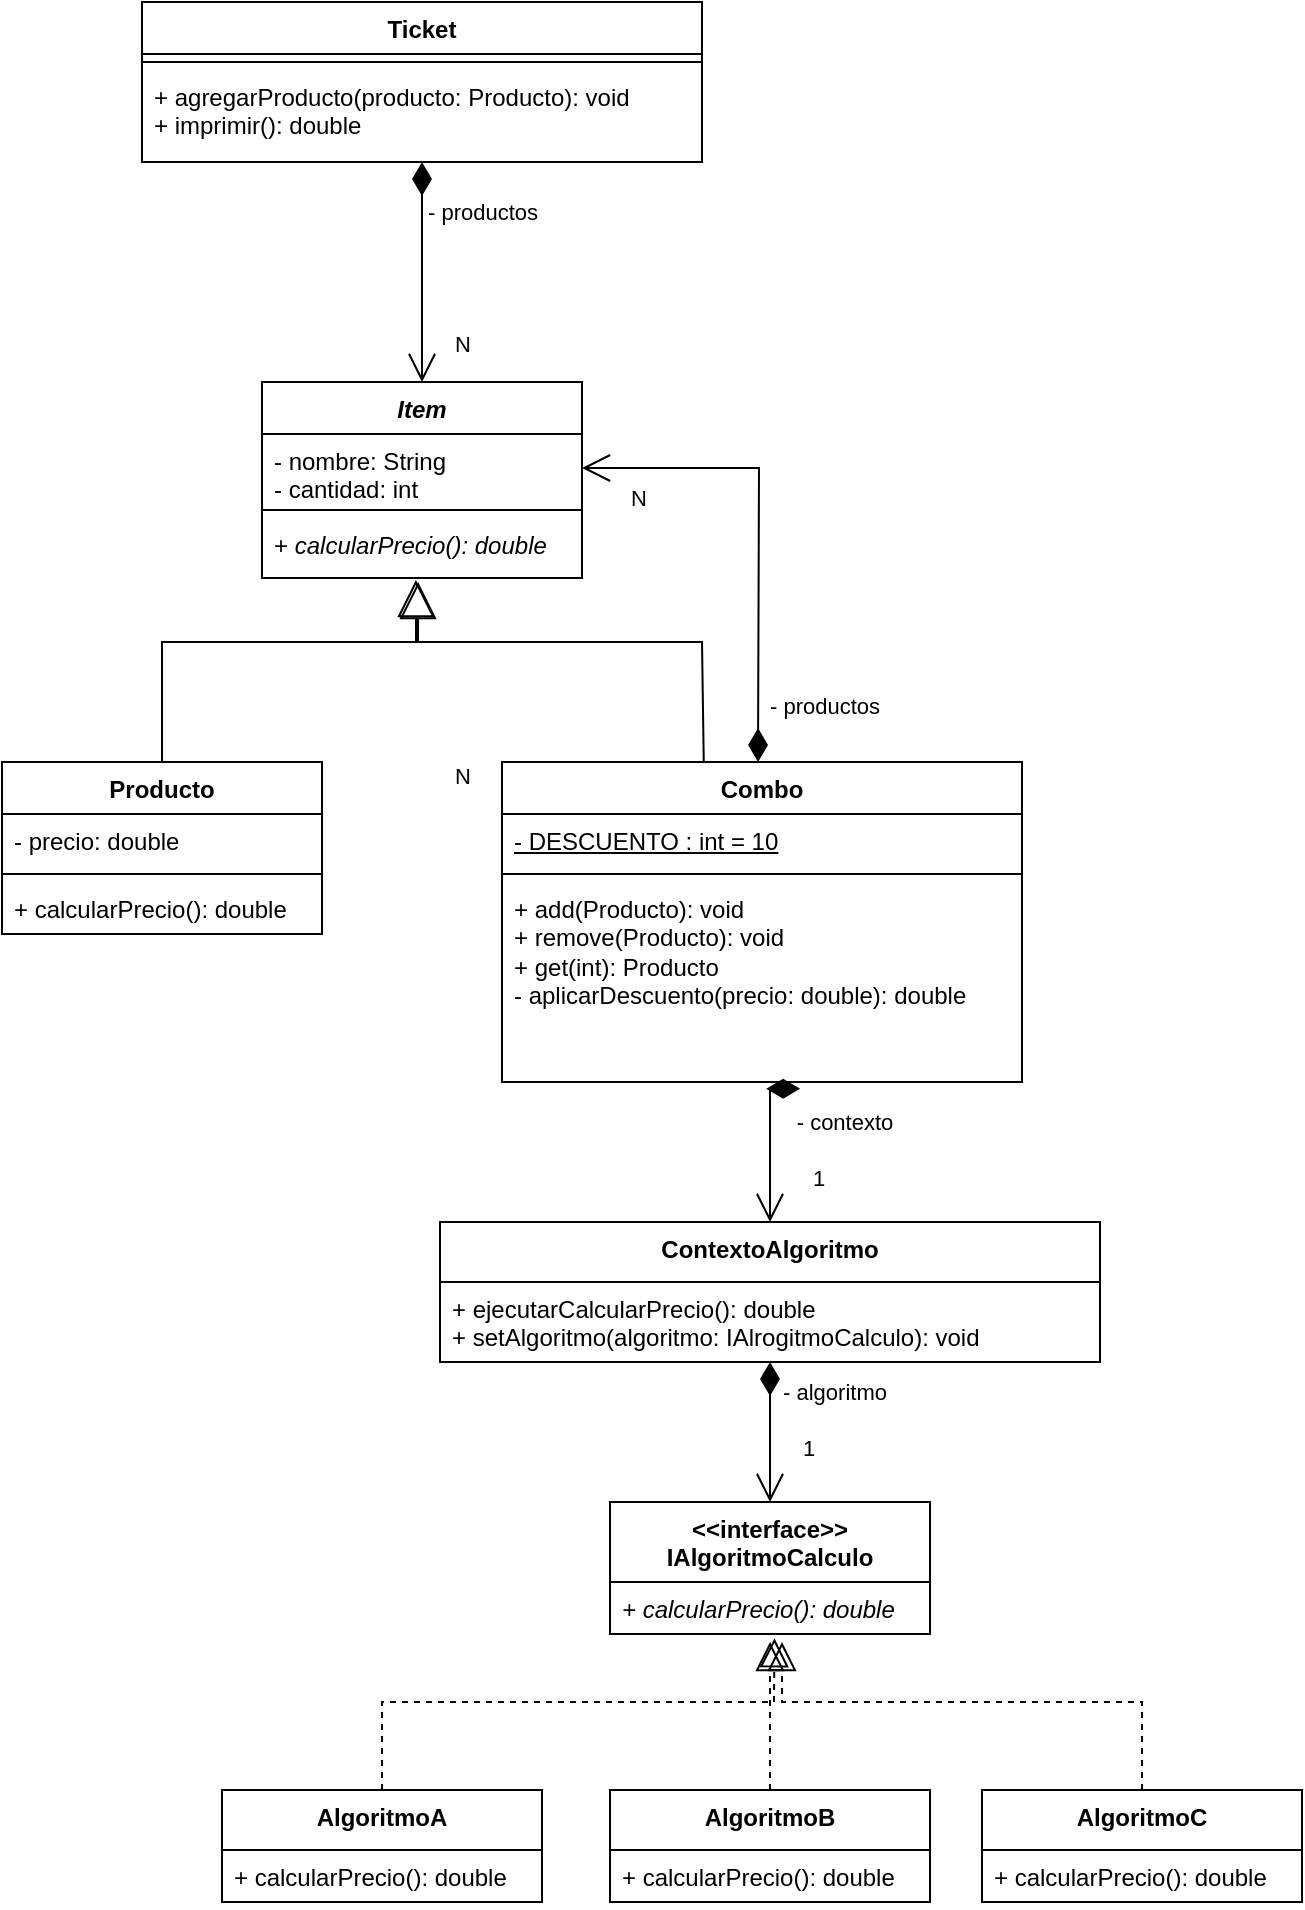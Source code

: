 <?xml version="1.0" encoding="UTF-8"?>
<mxfile version="21.8.2" type="google"><diagram id="C5RBs43oDa-KdzZeNtuy" name="Page-1"><mxGraphModel dx="954" dy="549" grid="1" gridSize="10" guides="1" tooltips="1" connect="1" arrows="1" fold="1" page="1" pageScale="1" pageWidth="827" pageHeight="1169" math="0" shadow="0"><root><mxCell id="WIyWlLk6GJQsqaUBKTNV-0"/><mxCell id="WIyWlLk6GJQsqaUBKTNV-1" parent="WIyWlLk6GJQsqaUBKTNV-0"/><mxCell id="hFOGOlqRif50VqdnHlU8-0" value="&lt;i&gt;Item&lt;/i&gt;" style="swimlane;fontStyle=1;align=center;verticalAlign=top;childLayout=stackLayout;horizontal=1;startSize=26;horizontalStack=0;resizeParent=1;resizeParentMax=0;resizeLast=0;collapsible=1;marginBottom=0;whiteSpace=wrap;html=1;" parent="WIyWlLk6GJQsqaUBKTNV-1" vertex="1"><mxGeometry x="230" y="250" width="160" height="98" as="geometry"/></mxCell><mxCell id="hFOGOlqRif50VqdnHlU8-1" value="- nombre: String&lt;br&gt;- cantidad: int" style="text;strokeColor=none;fillColor=none;align=left;verticalAlign=top;spacingLeft=4;spacingRight=4;overflow=hidden;rotatable=0;points=[[0,0.5],[1,0.5]];portConstraint=eastwest;whiteSpace=wrap;html=1;" parent="hFOGOlqRif50VqdnHlU8-0" vertex="1"><mxGeometry y="26" width="160" height="34" as="geometry"/></mxCell><mxCell id="hFOGOlqRif50VqdnHlU8-2" value="" style="line;strokeWidth=1;fillColor=none;align=left;verticalAlign=middle;spacingTop=-1;spacingLeft=3;spacingRight=3;rotatable=0;labelPosition=right;points=[];portConstraint=eastwest;strokeColor=inherit;" parent="hFOGOlqRif50VqdnHlU8-0" vertex="1"><mxGeometry y="60" width="160" height="8" as="geometry"/></mxCell><mxCell id="hFOGOlqRif50VqdnHlU8-3" value="+&lt;i&gt; calcularPrecio(): double&lt;br&gt;&lt;/i&gt;" style="text;strokeColor=none;fillColor=none;align=left;verticalAlign=top;spacingLeft=4;spacingRight=4;overflow=hidden;rotatable=0;points=[[0,0.5],[1,0.5]];portConstraint=eastwest;whiteSpace=wrap;html=1;" parent="hFOGOlqRif50VqdnHlU8-0" vertex="1"><mxGeometry y="68" width="160" height="30" as="geometry"/></mxCell><mxCell id="hFOGOlqRif50VqdnHlU8-4" value="Producto" style="swimlane;fontStyle=1;align=center;verticalAlign=top;childLayout=stackLayout;horizontal=1;startSize=26;horizontalStack=0;resizeParent=1;resizeParentMax=0;resizeLast=0;collapsible=1;marginBottom=0;whiteSpace=wrap;html=1;" parent="WIyWlLk6GJQsqaUBKTNV-1" vertex="1"><mxGeometry x="100" y="440" width="160" height="86" as="geometry"/></mxCell><mxCell id="hFOGOlqRif50VqdnHlU8-5" value="- precio: double&amp;nbsp;" style="text;strokeColor=none;fillColor=none;align=left;verticalAlign=top;spacingLeft=4;spacingRight=4;overflow=hidden;rotatable=0;points=[[0,0.5],[1,0.5]];portConstraint=eastwest;whiteSpace=wrap;html=1;" parent="hFOGOlqRif50VqdnHlU8-4" vertex="1"><mxGeometry y="26" width="160" height="26" as="geometry"/></mxCell><mxCell id="hFOGOlqRif50VqdnHlU8-6" value="" style="line;strokeWidth=1;fillColor=none;align=left;verticalAlign=middle;spacingTop=-1;spacingLeft=3;spacingRight=3;rotatable=0;labelPosition=right;points=[];portConstraint=eastwest;strokeColor=inherit;" parent="hFOGOlqRif50VqdnHlU8-4" vertex="1"><mxGeometry y="52" width="160" height="8" as="geometry"/></mxCell><mxCell id="hFOGOlqRif50VqdnHlU8-7" value="+ calcularPrecio(): double" style="text;strokeColor=none;fillColor=none;align=left;verticalAlign=top;spacingLeft=4;spacingRight=4;overflow=hidden;rotatable=0;points=[[0,0.5],[1,0.5]];portConstraint=eastwest;whiteSpace=wrap;html=1;" parent="hFOGOlqRif50VqdnHlU8-4" vertex="1"><mxGeometry y="60" width="160" height="26" as="geometry"/></mxCell><mxCell id="hFOGOlqRif50VqdnHlU8-8" value="Combo" style="swimlane;fontStyle=1;align=center;verticalAlign=top;childLayout=stackLayout;horizontal=1;startSize=26;horizontalStack=0;resizeParent=1;resizeParentMax=0;resizeLast=0;collapsible=1;marginBottom=0;whiteSpace=wrap;html=1;" parent="WIyWlLk6GJQsqaUBKTNV-1" vertex="1"><mxGeometry x="350" y="440" width="260" height="160" as="geometry"/></mxCell><mxCell id="hFOGOlqRif50VqdnHlU8-9" value="&lt;u&gt;- DESCUENTO : int = 10&lt;/u&gt;&amp;nbsp;" style="text;strokeColor=none;fillColor=none;align=left;verticalAlign=top;spacingLeft=4;spacingRight=4;overflow=hidden;rotatable=0;points=[[0,0.5],[1,0.5]];portConstraint=eastwest;whiteSpace=wrap;html=1;" parent="hFOGOlqRif50VqdnHlU8-8" vertex="1"><mxGeometry y="26" width="260" height="26" as="geometry"/></mxCell><mxCell id="hFOGOlqRif50VqdnHlU8-10" value="" style="line;strokeWidth=1;fillColor=none;align=left;verticalAlign=middle;spacingTop=-1;spacingLeft=3;spacingRight=3;rotatable=0;labelPosition=right;points=[];portConstraint=eastwest;strokeColor=inherit;" parent="hFOGOlqRif50VqdnHlU8-8" vertex="1"><mxGeometry y="52" width="260" height="8" as="geometry"/></mxCell><mxCell id="hFOGOlqRif50VqdnHlU8-11" value="+ add(Producto): void&lt;br&gt;+ remove(Producto): void&lt;br&gt;+ get(int): Producto&lt;br&gt;- aplicarDescuento(precio: double): double" style="text;strokeColor=none;fillColor=none;align=left;verticalAlign=top;spacingLeft=4;spacingRight=4;overflow=hidden;rotatable=0;points=[[0,0.5],[1,0.5]];portConstraint=eastwest;whiteSpace=wrap;html=1;" parent="hFOGOlqRif50VqdnHlU8-8" vertex="1"><mxGeometry y="60" width="260" height="100" as="geometry"/></mxCell><mxCell id="hFOGOlqRif50VqdnHlU8-13" value="" style="endArrow=block;endSize=16;endFill=0;html=1;rounded=0;entryX=0.488;entryY=1.067;entryDx=0;entryDy=0;entryPerimeter=0;exitX=0.5;exitY=0;exitDx=0;exitDy=0;" parent="WIyWlLk6GJQsqaUBKTNV-1" source="hFOGOlqRif50VqdnHlU8-4" target="hFOGOlqRif50VqdnHlU8-3" edge="1"><mxGeometry width="160" relative="1" as="geometry"><mxPoint x="210.0" y="440" as="sourcePoint"/><mxPoint x="297.3" y="343" as="targetPoint"/><Array as="points"><mxPoint x="180" y="380"/><mxPoint x="308" y="380"/></Array></mxGeometry></mxCell><mxCell id="hFOGOlqRif50VqdnHlU8-14" value="" style="endArrow=block;endSize=16;endFill=0;html=1;rounded=0;entryX=0.481;entryY=1.033;entryDx=0;entryDy=0;entryPerimeter=0;exitX=0.388;exitY=0;exitDx=0;exitDy=0;exitPerimeter=0;" parent="WIyWlLk6GJQsqaUBKTNV-1" source="hFOGOlqRif50VqdnHlU8-8" target="hFOGOlqRif50VqdnHlU8-3" edge="1"><mxGeometry width="160" relative="1" as="geometry"><mxPoint x="222" y="450" as="sourcePoint"/><mxPoint x="297" y="348" as="targetPoint"/><Array as="points"><mxPoint x="450" y="380"/><mxPoint x="307" y="380"/></Array></mxGeometry></mxCell><mxCell id="hFOGOlqRif50VqdnHlU8-15" value="" style="endArrow=open;html=1;endSize=12;startArrow=diamondThin;startSize=14;startFill=1;edgeStyle=orthogonalEdgeStyle;align=left;verticalAlign=bottom;rounded=0;entryX=1;entryY=0.5;entryDx=0;entryDy=0;" parent="WIyWlLk6GJQsqaUBKTNV-1" target="hFOGOlqRif50VqdnHlU8-1" edge="1"><mxGeometry x="-1" y="3" relative="1" as="geometry"><mxPoint x="478" y="440" as="sourcePoint"/><mxPoint x="470" y="200" as="targetPoint"/></mxGeometry></mxCell><mxCell id="hFOGOlqRif50VqdnHlU8-16" value="N" style="edgeLabel;html=1;align=center;verticalAlign=middle;resizable=0;points=[];" parent="hFOGOlqRif50VqdnHlU8-15" vertex="1" connectable="0"><mxGeometry x="-0.642" y="-3" relative="1" as="geometry"><mxPoint x="-151" y="-167" as="offset"/></mxGeometry></mxCell><mxCell id="hFOGOlqRif50VqdnHlU8-17" value="- productos" style="edgeLabel;html=1;align=center;verticalAlign=middle;resizable=0;points=[];" parent="hFOGOlqRif50VqdnHlU8-15" vertex="1" connectable="0"><mxGeometry x="-0.082" y="-1" relative="1" as="geometry"><mxPoint x="31" y="80" as="offset"/></mxGeometry></mxCell><mxCell id="BwqbFVH-6mC94Sc0PxEY-0" value="Ticket" style="swimlane;fontStyle=1;align=center;verticalAlign=top;childLayout=stackLayout;horizontal=1;startSize=26;horizontalStack=0;resizeParent=1;resizeParentMax=0;resizeLast=0;collapsible=1;marginBottom=0;whiteSpace=wrap;html=1;" parent="WIyWlLk6GJQsqaUBKTNV-1" vertex="1"><mxGeometry x="170" y="60" width="280" height="80" as="geometry"/></mxCell><mxCell id="BwqbFVH-6mC94Sc0PxEY-2" value="" style="line;strokeWidth=1;fillColor=none;align=left;verticalAlign=middle;spacingTop=-1;spacingLeft=3;spacingRight=3;rotatable=0;labelPosition=right;points=[];portConstraint=eastwest;strokeColor=inherit;" parent="BwqbFVH-6mC94Sc0PxEY-0" vertex="1"><mxGeometry y="26" width="280" height="8" as="geometry"/></mxCell><mxCell id="BwqbFVH-6mC94Sc0PxEY-3" value="+ agregarProducto(producto: Producto): void&lt;br&gt;+ imprimir(): double" style="text;strokeColor=none;fillColor=none;align=left;verticalAlign=top;spacingLeft=4;spacingRight=4;overflow=hidden;rotatable=0;points=[[0,0.5],[1,0.5]];portConstraint=eastwest;whiteSpace=wrap;html=1;" parent="BwqbFVH-6mC94Sc0PxEY-0" vertex="1"><mxGeometry y="34" width="280" height="46" as="geometry"/></mxCell><mxCell id="BwqbFVH-6mC94Sc0PxEY-11" value="" style="endArrow=open;html=1;endSize=12;startArrow=diamondThin;startSize=14;startFill=1;edgeStyle=orthogonalEdgeStyle;align=left;verticalAlign=bottom;rounded=0;entryX=0.5;entryY=0;entryDx=0;entryDy=0;exitX=0.5;exitY=1;exitDx=0;exitDy=0;exitPerimeter=0;" parent="WIyWlLk6GJQsqaUBKTNV-1" source="BwqbFVH-6mC94Sc0PxEY-3" target="hFOGOlqRif50VqdnHlU8-0" edge="1"><mxGeometry x="-1" y="3" relative="1" as="geometry"><mxPoint x="480" y="180" as="sourcePoint"/><mxPoint x="540" y="110" as="targetPoint"/></mxGeometry></mxCell><mxCell id="BwqbFVH-6mC94Sc0PxEY-13" value="- productos" style="edgeLabel;html=1;align=center;verticalAlign=middle;resizable=0;points=[];" parent="BwqbFVH-6mC94Sc0PxEY-11" connectable="0" vertex="1"><mxGeometry x="-0.082" y="-1" relative="1" as="geometry"><mxPoint x="31" y="-26" as="offset"/></mxGeometry></mxCell><mxCell id="BwqbFVH-6mC94Sc0PxEY-14" value="N" style="edgeLabel;html=1;align=center;verticalAlign=middle;resizable=0;points=[];" parent="WIyWlLk6GJQsqaUBKTNV-1" connectable="0" vertex="1"><mxGeometry x="440.002" y="310.0" as="geometry"><mxPoint x="-22" y="-2" as="offset"/></mxGeometry></mxCell><mxCell id="6fPvIPavMPDdu9vawZps-1" value="&amp;lt;&amp;lt;interface&amp;gt;&amp;gt;&lt;br&gt;IAlgoritmoCalculo" style="swimlane;fontStyle=1;align=center;verticalAlign=top;childLayout=stackLayout;horizontal=1;startSize=40;horizontalStack=0;resizeParent=1;resizeParentMax=0;resizeLast=0;collapsible=1;marginBottom=0;whiteSpace=wrap;html=1;" parent="WIyWlLk6GJQsqaUBKTNV-1" vertex="1"><mxGeometry x="404" y="810" width="160" height="66" as="geometry"/></mxCell><mxCell id="6fPvIPavMPDdu9vawZps-4" value="&lt;i&gt;+ calcularPrecio(): double&lt;/i&gt;" style="text;strokeColor=none;fillColor=none;align=left;verticalAlign=top;spacingLeft=4;spacingRight=4;overflow=hidden;rotatable=0;points=[[0,0.5],[1,0.5]];portConstraint=eastwest;whiteSpace=wrap;html=1;" parent="6fPvIPavMPDdu9vawZps-1" vertex="1"><mxGeometry y="40" width="160" height="26" as="geometry"/></mxCell><mxCell id="6fPvIPavMPDdu9vawZps-5" value="AlgoritmoA" style="swimlane;fontStyle=1;align=center;verticalAlign=top;childLayout=stackLayout;horizontal=1;startSize=30;horizontalStack=0;resizeParent=1;resizeParentMax=0;resizeLast=0;collapsible=1;marginBottom=0;whiteSpace=wrap;html=1;" parent="WIyWlLk6GJQsqaUBKTNV-1" vertex="1"><mxGeometry x="210" y="954" width="160" height="56" as="geometry"/></mxCell><mxCell id="6fPvIPavMPDdu9vawZps-6" value="+ calcularPrecio(): double" style="text;strokeColor=none;fillColor=none;align=left;verticalAlign=top;spacingLeft=4;spacingRight=4;overflow=hidden;rotatable=0;points=[[0,0.5],[1,0.5]];portConstraint=eastwest;whiteSpace=wrap;html=1;" parent="6fPvIPavMPDdu9vawZps-5" vertex="1"><mxGeometry y="30" width="160" height="26" as="geometry"/></mxCell><mxCell id="6fPvIPavMPDdu9vawZps-7" value="AlgoritmoB" style="swimlane;fontStyle=1;align=center;verticalAlign=top;childLayout=stackLayout;horizontal=1;startSize=30;horizontalStack=0;resizeParent=1;resizeParentMax=0;resizeLast=0;collapsible=1;marginBottom=0;whiteSpace=wrap;html=1;" parent="WIyWlLk6GJQsqaUBKTNV-1" vertex="1"><mxGeometry x="404" y="954" width="160" height="56" as="geometry"/></mxCell><mxCell id="6fPvIPavMPDdu9vawZps-8" value="+ calcularPrecio(): double" style="text;strokeColor=none;fillColor=none;align=left;verticalAlign=top;spacingLeft=4;spacingRight=4;overflow=hidden;rotatable=0;points=[[0,0.5],[1,0.5]];portConstraint=eastwest;whiteSpace=wrap;html=1;" parent="6fPvIPavMPDdu9vawZps-7" vertex="1"><mxGeometry y="30" width="160" height="26" as="geometry"/></mxCell><mxCell id="6fPvIPavMPDdu9vawZps-9" value="AlgoritmoC" style="swimlane;fontStyle=1;align=center;verticalAlign=top;childLayout=stackLayout;horizontal=1;startSize=30;horizontalStack=0;resizeParent=1;resizeParentMax=0;resizeLast=0;collapsible=1;marginBottom=0;whiteSpace=wrap;html=1;" parent="WIyWlLk6GJQsqaUBKTNV-1" vertex="1"><mxGeometry x="590" y="954" width="160" height="56" as="geometry"/></mxCell><mxCell id="6fPvIPavMPDdu9vawZps-10" value="+ calcularPrecio(): double" style="text;strokeColor=none;fillColor=none;align=left;verticalAlign=top;spacingLeft=4;spacingRight=4;overflow=hidden;rotatable=0;points=[[0,0.5],[1,0.5]];portConstraint=eastwest;whiteSpace=wrap;html=1;" parent="6fPvIPavMPDdu9vawZps-9" vertex="1"><mxGeometry y="30" width="160" height="26" as="geometry"/></mxCell><mxCell id="6fPvIPavMPDdu9vawZps-12" value="" style="endArrow=block;dashed=1;endFill=0;endSize=12;html=1;rounded=0;exitX=0.5;exitY=0;exitDx=0;exitDy=0;entryX=0.514;entryY=1.081;entryDx=0;entryDy=0;entryPerimeter=0;" parent="WIyWlLk6GJQsqaUBKTNV-1" source="6fPvIPavMPDdu9vawZps-5" target="6fPvIPavMPDdu9vawZps-4" edge="1"><mxGeometry width="160" relative="1" as="geometry"><mxPoint x="160" y="770" as="sourcePoint"/><mxPoint x="320" y="770" as="targetPoint"/><Array as="points"><mxPoint x="290" y="910"/><mxPoint x="486" y="910"/></Array></mxGeometry></mxCell><mxCell id="6fPvIPavMPDdu9vawZps-13" value="" style="endArrow=block;dashed=1;endFill=0;endSize=12;html=1;rounded=0;exitX=0.5;exitY=0;exitDx=0;exitDy=0;" parent="WIyWlLk6GJQsqaUBKTNV-1" source="6fPvIPavMPDdu9vawZps-7" edge="1"><mxGeometry width="160" relative="1" as="geometry"><mxPoint x="300" y="964" as="sourcePoint"/><mxPoint x="484" y="880" as="targetPoint"/><Array as="points"><mxPoint x="484" y="920"/></Array></mxGeometry></mxCell><mxCell id="6fPvIPavMPDdu9vawZps-14" value="" style="endArrow=block;dashed=1;endFill=0;endSize=12;html=1;rounded=0;exitX=0.5;exitY=0;exitDx=0;exitDy=0;" parent="WIyWlLk6GJQsqaUBKTNV-1" edge="1"><mxGeometry width="160" relative="1" as="geometry"><mxPoint x="670" y="954" as="sourcePoint"/><mxPoint x="490" y="880" as="targetPoint"/><Array as="points"><mxPoint x="670" y="910"/><mxPoint x="490" y="910"/></Array></mxGeometry></mxCell><mxCell id="6fPvIPavMPDdu9vawZps-21" value="ContextoAlgoritmo" style="swimlane;fontStyle=1;align=center;verticalAlign=top;childLayout=stackLayout;horizontal=1;startSize=30;horizontalStack=0;resizeParent=1;resizeParentMax=0;resizeLast=0;collapsible=1;marginBottom=0;whiteSpace=wrap;html=1;" parent="WIyWlLk6GJQsqaUBKTNV-1" vertex="1"><mxGeometry x="319" y="670" width="330" height="70" as="geometry"/></mxCell><mxCell id="-AVPe4fRuwFKAHSNxxpP-0" value="+ ejecutarCalcularPrecio(): double&lt;br&gt;+ setAlgoritmo(algoritmo: IAlrogitmoCalculo): void" style="text;strokeColor=none;fillColor=none;align=left;verticalAlign=top;spacingLeft=4;spacingRight=4;overflow=hidden;rotatable=0;points=[[0,0.5],[1,0.5]];portConstraint=eastwest;whiteSpace=wrap;html=1;" parent="6fPvIPavMPDdu9vawZps-21" vertex="1"><mxGeometry y="30" width="330" height="40" as="geometry"/></mxCell><mxCell id="6fPvIPavMPDdu9vawZps-24" value="" style="endArrow=open;html=1;endSize=12;startArrow=diamondThin;startSize=14;startFill=1;edgeStyle=orthogonalEdgeStyle;align=left;verticalAlign=bottom;rounded=0;entryX=0.5;entryY=0;entryDx=0;entryDy=0;exitX=0.508;exitY=1.034;exitDx=0;exitDy=0;exitPerimeter=0;" parent="WIyWlLk6GJQsqaUBKTNV-1" source="hFOGOlqRif50VqdnHlU8-11" target="6fPvIPavMPDdu9vawZps-21" edge="1"><mxGeometry x="-1" y="3" relative="1" as="geometry"><mxPoint x="488" y="450" as="sourcePoint"/><mxPoint x="400" y="303" as="targetPoint"/><Array as="points"><mxPoint x="484" y="603"/></Array></mxGeometry></mxCell><mxCell id="6fPvIPavMPDdu9vawZps-25" value="N" style="edgeLabel;html=1;align=center;verticalAlign=middle;resizable=0;points=[];" parent="6fPvIPavMPDdu9vawZps-24" connectable="0" vertex="1"><mxGeometry x="-0.642" y="-3" relative="1" as="geometry"><mxPoint x="-151" y="-167" as="offset"/></mxGeometry></mxCell><mxCell id="6fPvIPavMPDdu9vawZps-27" value="1" style="edgeLabel;html=1;align=center;verticalAlign=middle;resizable=0;points=[];" parent="WIyWlLk6GJQsqaUBKTNV-1" connectable="0" vertex="1"><mxGeometry x="530.002" y="650.0" as="geometry"><mxPoint x="-22" y="-2" as="offset"/></mxGeometry></mxCell><mxCell id="6fPvIPavMPDdu9vawZps-28" value="- contexto" style="edgeLabel;html=1;align=center;verticalAlign=middle;resizable=0;points=[];" parent="WIyWlLk6GJQsqaUBKTNV-1" connectable="0" vertex="1"><mxGeometry x="520.366" y="620.004" as="geometry"/></mxCell><mxCell id="6fPvIPavMPDdu9vawZps-29" value="" style="endArrow=open;html=1;endSize=12;startArrow=diamondThin;startSize=14;startFill=1;edgeStyle=orthogonalEdgeStyle;align=left;verticalAlign=bottom;rounded=0;entryX=0.5;entryY=0;entryDx=0;entryDy=0;exitX=0.5;exitY=1;exitDx=0;exitDy=0;" parent="WIyWlLk6GJQsqaUBKTNV-1" source="6fPvIPavMPDdu9vawZps-21" target="6fPvIPavMPDdu9vawZps-1" edge="1"><mxGeometry x="-1" y="3" relative="1" as="geometry"><mxPoint x="479" y="743" as="sourcePoint"/><mxPoint x="481" y="810" as="targetPoint"/><Array as="points"/></mxGeometry></mxCell><mxCell id="6fPvIPavMPDdu9vawZps-32" value="1" style="edgeLabel;html=1;align=center;verticalAlign=middle;resizable=0;points=[];" parent="WIyWlLk6GJQsqaUBKTNV-1" connectable="0" vertex="1"><mxGeometry x="525.182" y="785.0" as="geometry"><mxPoint x="-22" y="-2" as="offset"/></mxGeometry></mxCell><mxCell id="6fPvIPavMPDdu9vawZps-33" value="- algoritmo" style="edgeLabel;html=1;align=center;verticalAlign=middle;resizable=0;points=[];" parent="WIyWlLk6GJQsqaUBKTNV-1" connectable="0" vertex="1"><mxGeometry x="515.546" y="755.004" as="geometry"/></mxCell></root></mxGraphModel></diagram></mxfile>